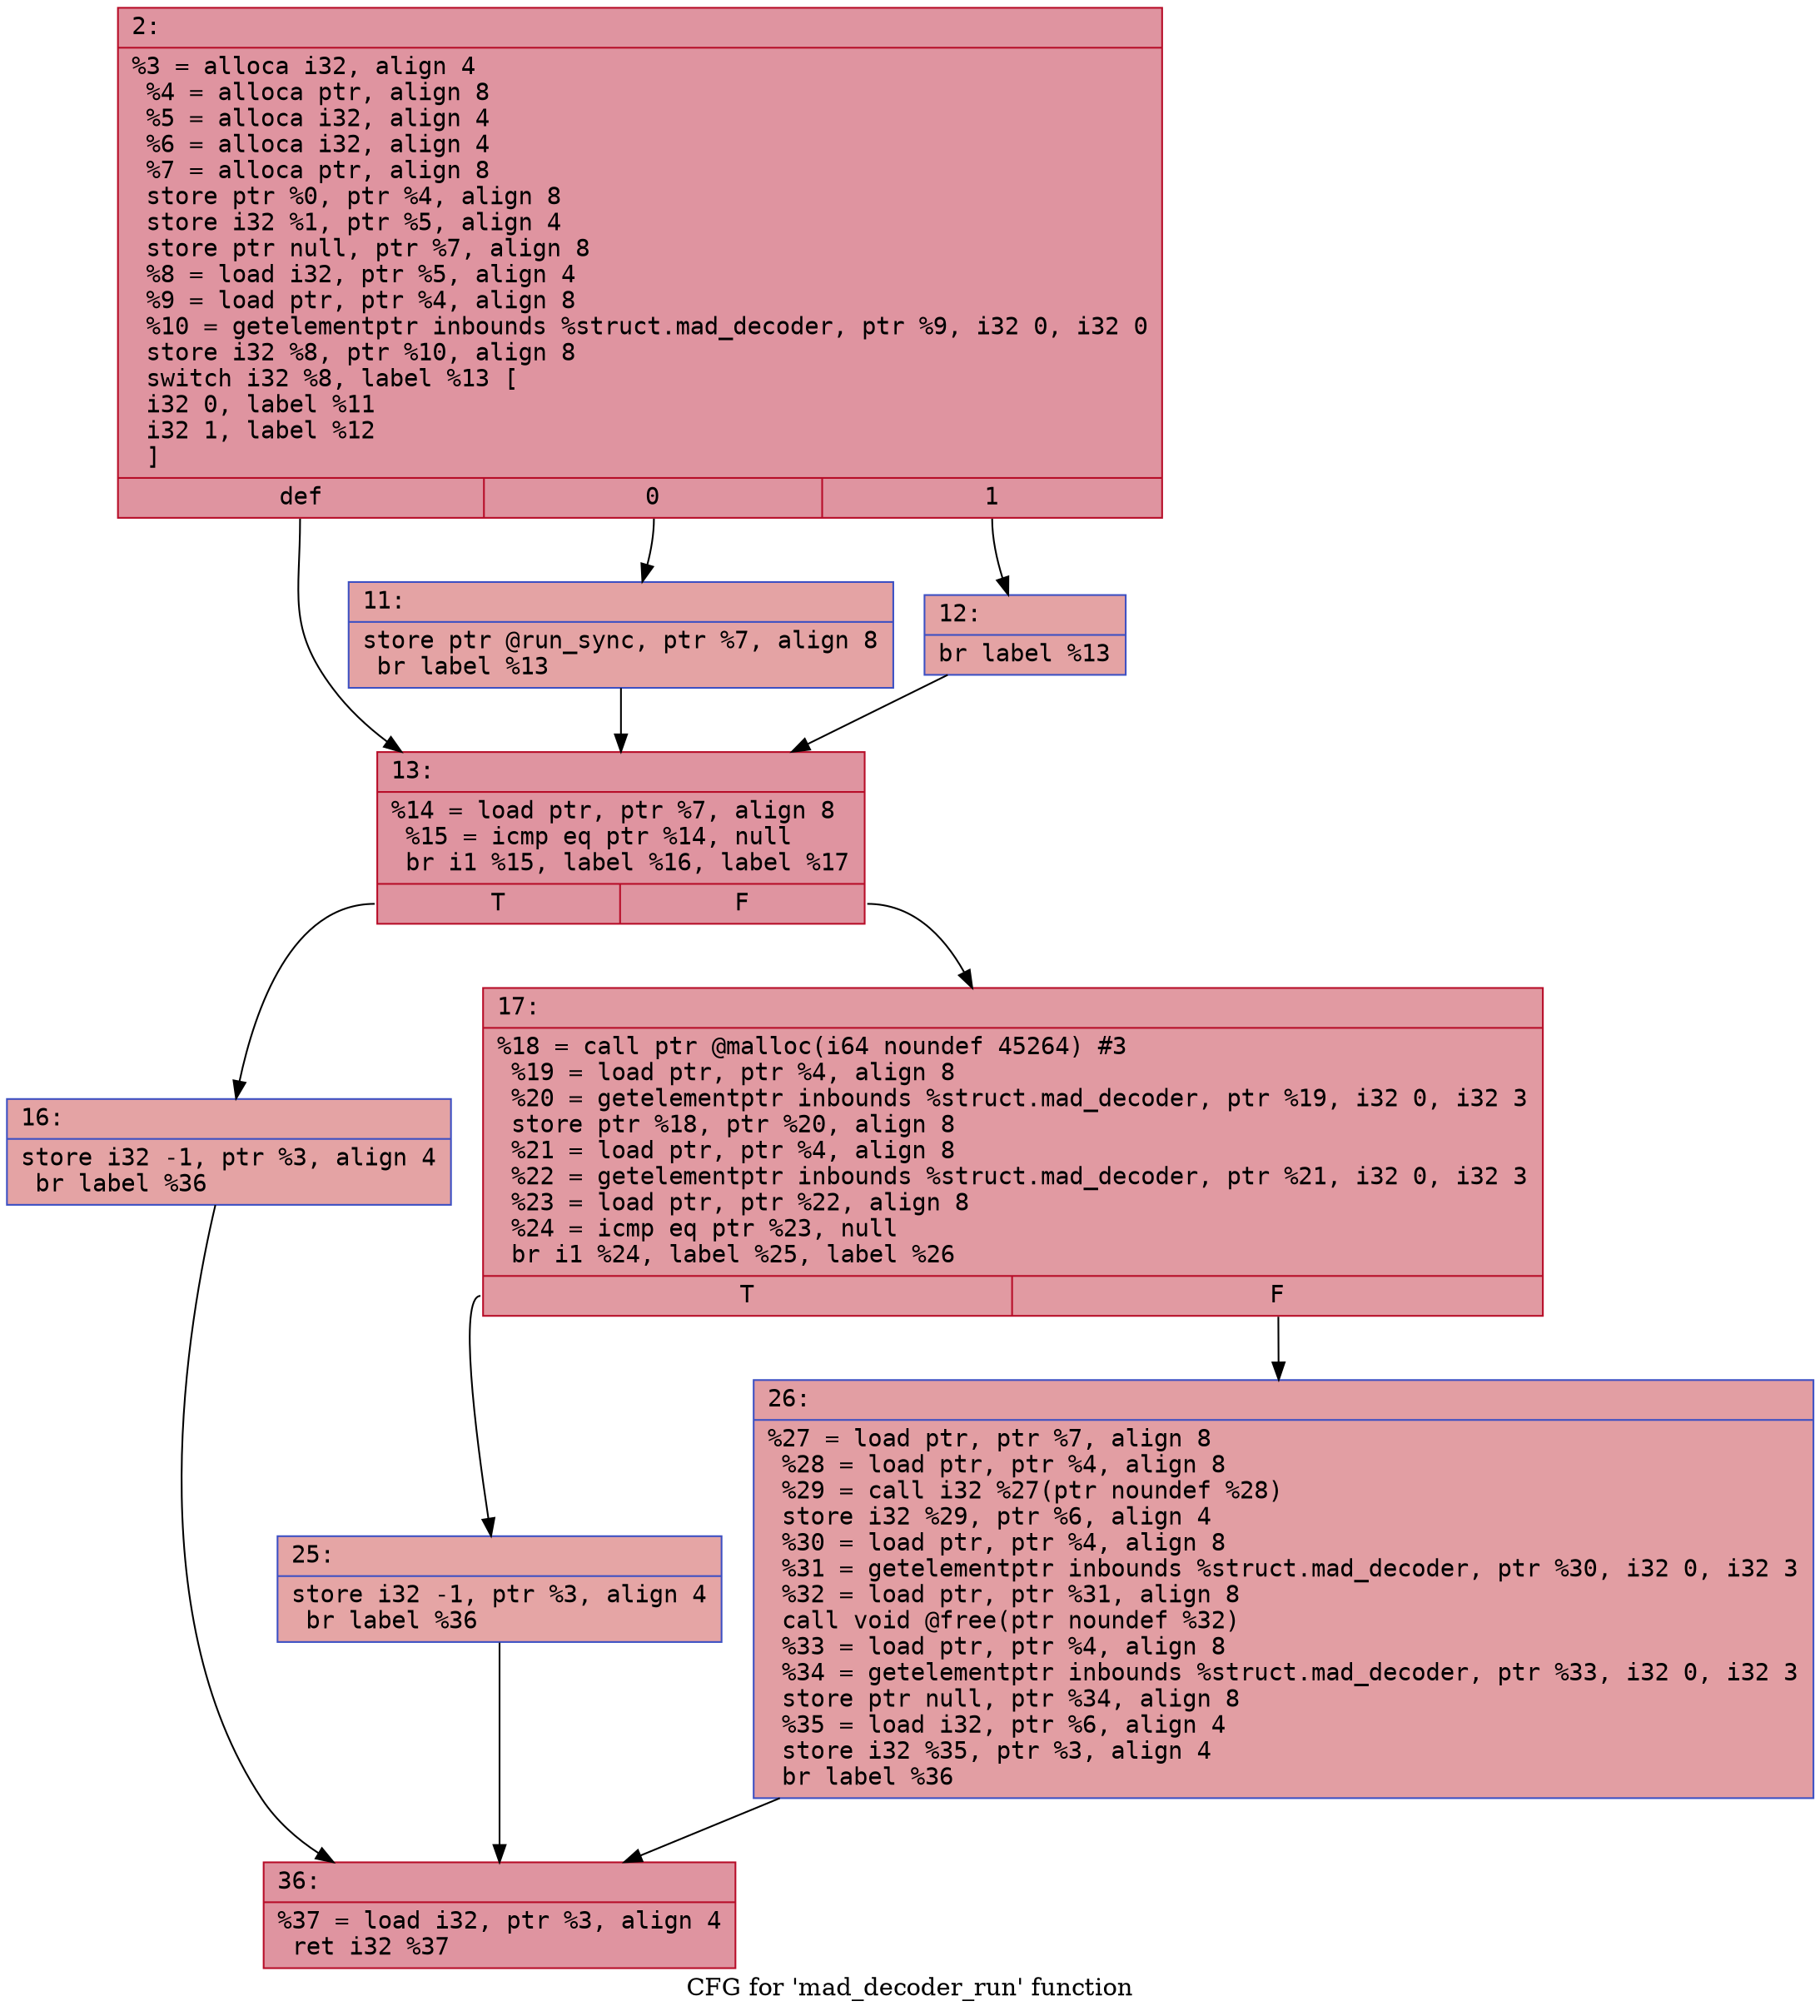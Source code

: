 digraph "CFG for 'mad_decoder_run' function" {
	label="CFG for 'mad_decoder_run' function";

	Node0x600000a32080 [shape=record,color="#b70d28ff", style=filled, fillcolor="#b70d2870" fontname="Courier",label="{2:\l|  %3 = alloca i32, align 4\l  %4 = alloca ptr, align 8\l  %5 = alloca i32, align 4\l  %6 = alloca i32, align 4\l  %7 = alloca ptr, align 8\l  store ptr %0, ptr %4, align 8\l  store i32 %1, ptr %5, align 4\l  store ptr null, ptr %7, align 8\l  %8 = load i32, ptr %5, align 4\l  %9 = load ptr, ptr %4, align 8\l  %10 = getelementptr inbounds %struct.mad_decoder, ptr %9, i32 0, i32 0\l  store i32 %8, ptr %10, align 8\l  switch i32 %8, label %13 [\l    i32 0, label %11\l    i32 1, label %12\l  ]\l|{<s0>def|<s1>0|<s2>1}}"];
	Node0x600000a32080:s0 -> Node0x600000a32170[tooltip="2 -> 13\nProbability 33.33%" ];
	Node0x600000a32080:s1 -> Node0x600000a320d0[tooltip="2 -> 11\nProbability 33.33%" ];
	Node0x600000a32080:s2 -> Node0x600000a32120[tooltip="2 -> 12\nProbability 33.33%" ];
	Node0x600000a320d0 [shape=record,color="#3d50c3ff", style=filled, fillcolor="#c32e3170" fontname="Courier",label="{11:\l|  store ptr @run_sync, ptr %7, align 8\l  br label %13\l}"];
	Node0x600000a320d0 -> Node0x600000a32170[tooltip="11 -> 13\nProbability 100.00%" ];
	Node0x600000a32120 [shape=record,color="#3d50c3ff", style=filled, fillcolor="#c32e3170" fontname="Courier",label="{12:\l|  br label %13\l}"];
	Node0x600000a32120 -> Node0x600000a32170[tooltip="12 -> 13\nProbability 100.00%" ];
	Node0x600000a32170 [shape=record,color="#b70d28ff", style=filled, fillcolor="#b70d2870" fontname="Courier",label="{13:\l|  %14 = load ptr, ptr %7, align 8\l  %15 = icmp eq ptr %14, null\l  br i1 %15, label %16, label %17\l|{<s0>T|<s1>F}}"];
	Node0x600000a32170:s0 -> Node0x600000a321c0[tooltip="13 -> 16\nProbability 37.50%" ];
	Node0x600000a32170:s1 -> Node0x600000a32210[tooltip="13 -> 17\nProbability 62.50%" ];
	Node0x600000a321c0 [shape=record,color="#3d50c3ff", style=filled, fillcolor="#c32e3170" fontname="Courier",label="{16:\l|  store i32 -1, ptr %3, align 4\l  br label %36\l}"];
	Node0x600000a321c0 -> Node0x600000a32300[tooltip="16 -> 36\nProbability 100.00%" ];
	Node0x600000a32210 [shape=record,color="#b70d28ff", style=filled, fillcolor="#bb1b2c70" fontname="Courier",label="{17:\l|  %18 = call ptr @malloc(i64 noundef 45264) #3\l  %19 = load ptr, ptr %4, align 8\l  %20 = getelementptr inbounds %struct.mad_decoder, ptr %19, i32 0, i32 3\l  store ptr %18, ptr %20, align 8\l  %21 = load ptr, ptr %4, align 8\l  %22 = getelementptr inbounds %struct.mad_decoder, ptr %21, i32 0, i32 3\l  %23 = load ptr, ptr %22, align 8\l  %24 = icmp eq ptr %23, null\l  br i1 %24, label %25, label %26\l|{<s0>T|<s1>F}}"];
	Node0x600000a32210:s0 -> Node0x600000a32260[tooltip="17 -> 25\nProbability 37.50%" ];
	Node0x600000a32210:s1 -> Node0x600000a322b0[tooltip="17 -> 26\nProbability 62.50%" ];
	Node0x600000a32260 [shape=record,color="#3d50c3ff", style=filled, fillcolor="#c5333470" fontname="Courier",label="{25:\l|  store i32 -1, ptr %3, align 4\l  br label %36\l}"];
	Node0x600000a32260 -> Node0x600000a32300[tooltip="25 -> 36\nProbability 100.00%" ];
	Node0x600000a322b0 [shape=record,color="#3d50c3ff", style=filled, fillcolor="#be242e70" fontname="Courier",label="{26:\l|  %27 = load ptr, ptr %7, align 8\l  %28 = load ptr, ptr %4, align 8\l  %29 = call i32 %27(ptr noundef %28)\l  store i32 %29, ptr %6, align 4\l  %30 = load ptr, ptr %4, align 8\l  %31 = getelementptr inbounds %struct.mad_decoder, ptr %30, i32 0, i32 3\l  %32 = load ptr, ptr %31, align 8\l  call void @free(ptr noundef %32)\l  %33 = load ptr, ptr %4, align 8\l  %34 = getelementptr inbounds %struct.mad_decoder, ptr %33, i32 0, i32 3\l  store ptr null, ptr %34, align 8\l  %35 = load i32, ptr %6, align 4\l  store i32 %35, ptr %3, align 4\l  br label %36\l}"];
	Node0x600000a322b0 -> Node0x600000a32300[tooltip="26 -> 36\nProbability 100.00%" ];
	Node0x600000a32300 [shape=record,color="#b70d28ff", style=filled, fillcolor="#b70d2870" fontname="Courier",label="{36:\l|  %37 = load i32, ptr %3, align 4\l  ret i32 %37\l}"];
}
